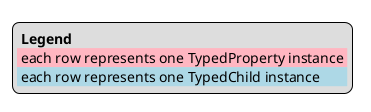 @startuml
legend
<#transparent,#transparent>|= Legend |
|<#lightPink> each row represents one TypedProperty instance |
|<#lightBlue> each row represents one TypedChild instance |
end legend
@enduml